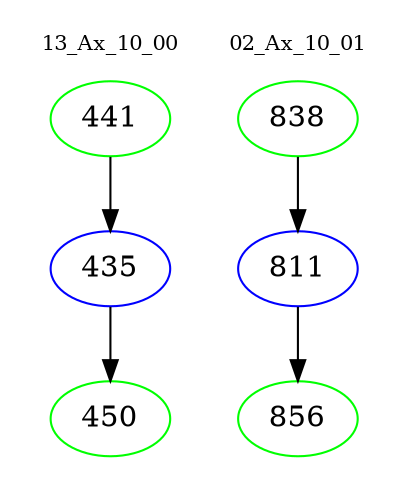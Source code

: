 digraph{
subgraph cluster_0 {
color = white
label = "13_Ax_10_00";
fontsize=10;
T0_441 [label="441", color="green"]
T0_441 -> T0_435 [color="black"]
T0_435 [label="435", color="blue"]
T0_435 -> T0_450 [color="black"]
T0_450 [label="450", color="green"]
}
subgraph cluster_1 {
color = white
label = "02_Ax_10_01";
fontsize=10;
T1_838 [label="838", color="green"]
T1_838 -> T1_811 [color="black"]
T1_811 [label="811", color="blue"]
T1_811 -> T1_856 [color="black"]
T1_856 [label="856", color="green"]
}
}
